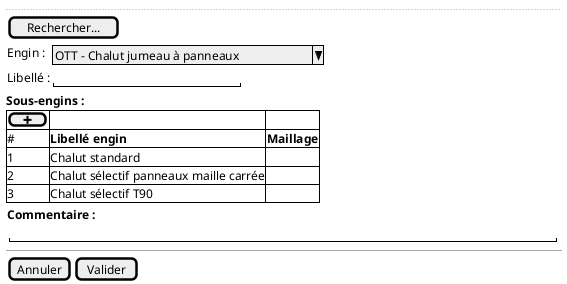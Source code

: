 @startsalt

{
    ..
    {
        [Rechercher...]
    }

    {
      Engin : | { ^ OTT - Chalut jumeau à panneaux ^ }
      Libellé : | { "                       " }
    }

    <b>Sous-engins :

    {#
      [ <&plus> ] |  .              | .
      # | <b>Libellé engin | <b>Maillage
      1 | Chalut standard | .
      2 | Chalut sélectif panneaux maille carrée | .
      3 | Chalut sélectif T90 | .
    }

    {
        <b>Commentaire :

        { "                                                                    "}
    }

  --

  {
    [Annuler] | [Valider]
  }
}
@endsalt
